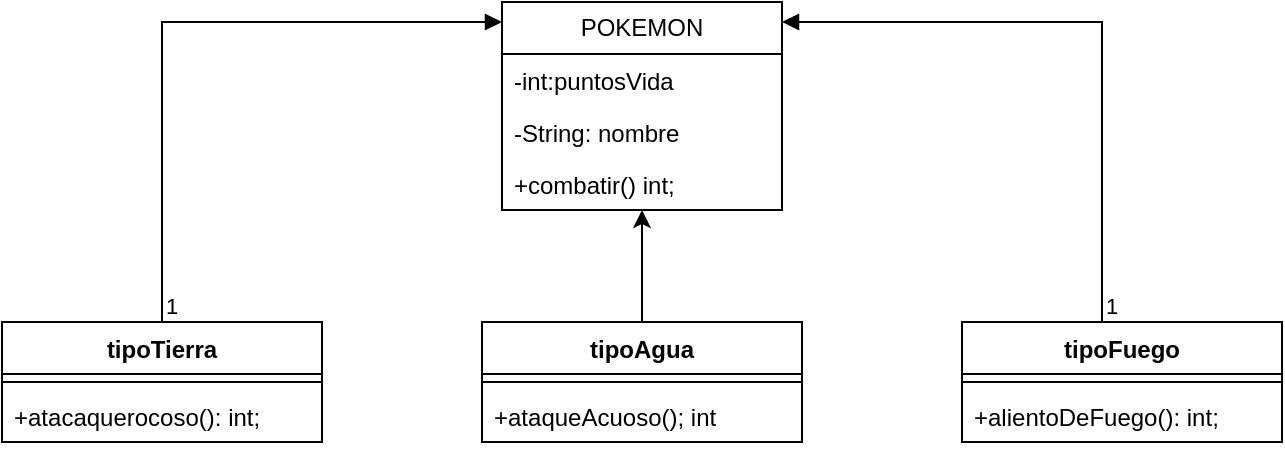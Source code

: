 <mxfile version="22.1.0" type="github">
  <diagram name="Página-1" id="Tc_5Y0jsu3RIHn3JcVW7">
    <mxGraphModel dx="1009" dy="542" grid="1" gridSize="10" guides="1" tooltips="1" connect="1" arrows="1" fold="1" page="1" pageScale="1" pageWidth="827" pageHeight="1169" math="0" shadow="0">
      <root>
        <mxCell id="0" />
        <mxCell id="1" parent="0" />
        <mxCell id="n0Jpc4yWXKSEPP4ae3uG-1" value="POKEMON" style="swimlane;fontStyle=0;childLayout=stackLayout;horizontal=1;startSize=26;fillColor=none;horizontalStack=0;resizeParent=1;resizeParentMax=0;resizeLast=0;collapsible=1;marginBottom=0;whiteSpace=wrap;html=1;" vertex="1" parent="1">
          <mxGeometry x="330" y="40" width="140" height="104" as="geometry" />
        </mxCell>
        <mxCell id="n0Jpc4yWXKSEPP4ae3uG-2" value="-int:puntosVida" style="text;strokeColor=none;fillColor=none;align=left;verticalAlign=top;spacingLeft=4;spacingRight=4;overflow=hidden;rotatable=0;points=[[0,0.5],[1,0.5]];portConstraint=eastwest;whiteSpace=wrap;html=1;" vertex="1" parent="n0Jpc4yWXKSEPP4ae3uG-1">
          <mxGeometry y="26" width="140" height="26" as="geometry" />
        </mxCell>
        <mxCell id="n0Jpc4yWXKSEPP4ae3uG-3" value="-String: nombre" style="text;strokeColor=none;fillColor=none;align=left;verticalAlign=top;spacingLeft=4;spacingRight=4;overflow=hidden;rotatable=0;points=[[0,0.5],[1,0.5]];portConstraint=eastwest;whiteSpace=wrap;html=1;" vertex="1" parent="n0Jpc4yWXKSEPP4ae3uG-1">
          <mxGeometry y="52" width="140" height="26" as="geometry" />
        </mxCell>
        <mxCell id="n0Jpc4yWXKSEPP4ae3uG-4" value="+combatir() int;" style="text;strokeColor=none;fillColor=none;align=left;verticalAlign=top;spacingLeft=4;spacingRight=4;overflow=hidden;rotatable=0;points=[[0,0.5],[1,0.5]];portConstraint=eastwest;whiteSpace=wrap;html=1;" vertex="1" parent="n0Jpc4yWXKSEPP4ae3uG-1">
          <mxGeometry y="78" width="140" height="26" as="geometry" />
        </mxCell>
        <mxCell id="n0Jpc4yWXKSEPP4ae3uG-5" value="tipoTierra" style="swimlane;fontStyle=1;align=center;verticalAlign=top;childLayout=stackLayout;horizontal=1;startSize=26;horizontalStack=0;resizeParent=1;resizeParentMax=0;resizeLast=0;collapsible=1;marginBottom=0;whiteSpace=wrap;html=1;" vertex="1" parent="1">
          <mxGeometry x="80" y="200" width="160" height="60" as="geometry" />
        </mxCell>
        <mxCell id="n0Jpc4yWXKSEPP4ae3uG-7" value="" style="line;strokeWidth=1;fillColor=none;align=left;verticalAlign=middle;spacingTop=-1;spacingLeft=3;spacingRight=3;rotatable=0;labelPosition=right;points=[];portConstraint=eastwest;strokeColor=inherit;" vertex="1" parent="n0Jpc4yWXKSEPP4ae3uG-5">
          <mxGeometry y="26" width="160" height="8" as="geometry" />
        </mxCell>
        <mxCell id="n0Jpc4yWXKSEPP4ae3uG-8" value="+atacaquerocoso(): int;" style="text;strokeColor=none;fillColor=none;align=left;verticalAlign=top;spacingLeft=4;spacingRight=4;overflow=hidden;rotatable=0;points=[[0,0.5],[1,0.5]];portConstraint=eastwest;whiteSpace=wrap;html=1;" vertex="1" parent="n0Jpc4yWXKSEPP4ae3uG-5">
          <mxGeometry y="34" width="160" height="26" as="geometry" />
        </mxCell>
        <mxCell id="n0Jpc4yWXKSEPP4ae3uG-20" value="" style="edgeStyle=orthogonalEdgeStyle;rounded=0;orthogonalLoop=1;jettySize=auto;html=1;" edge="1" parent="1" source="n0Jpc4yWXKSEPP4ae3uG-9" target="n0Jpc4yWXKSEPP4ae3uG-1">
          <mxGeometry relative="1" as="geometry">
            <Array as="points" />
          </mxGeometry>
        </mxCell>
        <mxCell id="n0Jpc4yWXKSEPP4ae3uG-9" value="tipoAgua" style="swimlane;fontStyle=1;align=center;verticalAlign=top;childLayout=stackLayout;horizontal=1;startSize=26;horizontalStack=0;resizeParent=1;resizeParentMax=0;resizeLast=0;collapsible=1;marginBottom=0;whiteSpace=wrap;html=1;" vertex="1" parent="1">
          <mxGeometry x="320" y="200" width="160" height="60" as="geometry" />
        </mxCell>
        <mxCell id="n0Jpc4yWXKSEPP4ae3uG-11" value="" style="line;strokeWidth=1;fillColor=none;align=left;verticalAlign=middle;spacingTop=-1;spacingLeft=3;spacingRight=3;rotatable=0;labelPosition=right;points=[];portConstraint=eastwest;strokeColor=inherit;" vertex="1" parent="n0Jpc4yWXKSEPP4ae3uG-9">
          <mxGeometry y="26" width="160" height="8" as="geometry" />
        </mxCell>
        <mxCell id="n0Jpc4yWXKSEPP4ae3uG-12" value="+ataqueAcuoso(); int" style="text;strokeColor=none;fillColor=none;align=left;verticalAlign=top;spacingLeft=4;spacingRight=4;overflow=hidden;rotatable=0;points=[[0,0.5],[1,0.5]];portConstraint=eastwest;whiteSpace=wrap;html=1;" vertex="1" parent="n0Jpc4yWXKSEPP4ae3uG-9">
          <mxGeometry y="34" width="160" height="26" as="geometry" />
        </mxCell>
        <mxCell id="n0Jpc4yWXKSEPP4ae3uG-13" value="tipoFuego" style="swimlane;fontStyle=1;align=center;verticalAlign=top;childLayout=stackLayout;horizontal=1;startSize=26;horizontalStack=0;resizeParent=1;resizeParentMax=0;resizeLast=0;collapsible=1;marginBottom=0;whiteSpace=wrap;html=1;" vertex="1" parent="1">
          <mxGeometry x="560" y="200" width="160" height="60" as="geometry" />
        </mxCell>
        <mxCell id="n0Jpc4yWXKSEPP4ae3uG-15" value="" style="line;strokeWidth=1;fillColor=none;align=left;verticalAlign=middle;spacingTop=-1;spacingLeft=3;spacingRight=3;rotatable=0;labelPosition=right;points=[];portConstraint=eastwest;strokeColor=inherit;" vertex="1" parent="n0Jpc4yWXKSEPP4ae3uG-13">
          <mxGeometry y="26" width="160" height="8" as="geometry" />
        </mxCell>
        <mxCell id="n0Jpc4yWXKSEPP4ae3uG-16" value="+alientoDeFuego(): int;" style="text;strokeColor=none;fillColor=none;align=left;verticalAlign=top;spacingLeft=4;spacingRight=4;overflow=hidden;rotatable=0;points=[[0,0.5],[1,0.5]];portConstraint=eastwest;whiteSpace=wrap;html=1;" vertex="1" parent="n0Jpc4yWXKSEPP4ae3uG-13">
          <mxGeometry y="34" width="160" height="26" as="geometry" />
        </mxCell>
        <mxCell id="n0Jpc4yWXKSEPP4ae3uG-17" value="" style="endArrow=block;endFill=1;html=1;edgeStyle=orthogonalEdgeStyle;align=left;verticalAlign=top;rounded=0;" edge="1" parent="1" source="n0Jpc4yWXKSEPP4ae3uG-5" target="n0Jpc4yWXKSEPP4ae3uG-1">
          <mxGeometry x="-1" relative="1" as="geometry">
            <mxPoint x="240" y="50" as="sourcePoint" />
            <mxPoint x="310" y="50" as="targetPoint" />
            <Array as="points">
              <mxPoint x="160" y="50" />
            </Array>
          </mxGeometry>
        </mxCell>
        <mxCell id="n0Jpc4yWXKSEPP4ae3uG-18" value="1" style="edgeLabel;resizable=0;html=1;align=left;verticalAlign=bottom;" connectable="0" vertex="1" parent="n0Jpc4yWXKSEPP4ae3uG-17">
          <mxGeometry x="-1" relative="1" as="geometry" />
        </mxCell>
        <mxCell id="n0Jpc4yWXKSEPP4ae3uG-21" value="" style="endArrow=block;endFill=1;html=1;edgeStyle=orthogonalEdgeStyle;align=left;verticalAlign=top;rounded=0;" edge="1" parent="1" source="n0Jpc4yWXKSEPP4ae3uG-13" target="n0Jpc4yWXKSEPP4ae3uG-1">
          <mxGeometry x="-1" relative="1" as="geometry">
            <mxPoint x="630" y="110" as="sourcePoint" />
            <mxPoint x="670" y="110" as="targetPoint" />
            <Array as="points">
              <mxPoint x="630" y="50" />
            </Array>
          </mxGeometry>
        </mxCell>
        <mxCell id="n0Jpc4yWXKSEPP4ae3uG-22" value="1" style="edgeLabel;resizable=0;html=1;align=left;verticalAlign=bottom;" connectable="0" vertex="1" parent="n0Jpc4yWXKSEPP4ae3uG-21">
          <mxGeometry x="-1" relative="1" as="geometry" />
        </mxCell>
      </root>
    </mxGraphModel>
  </diagram>
</mxfile>
